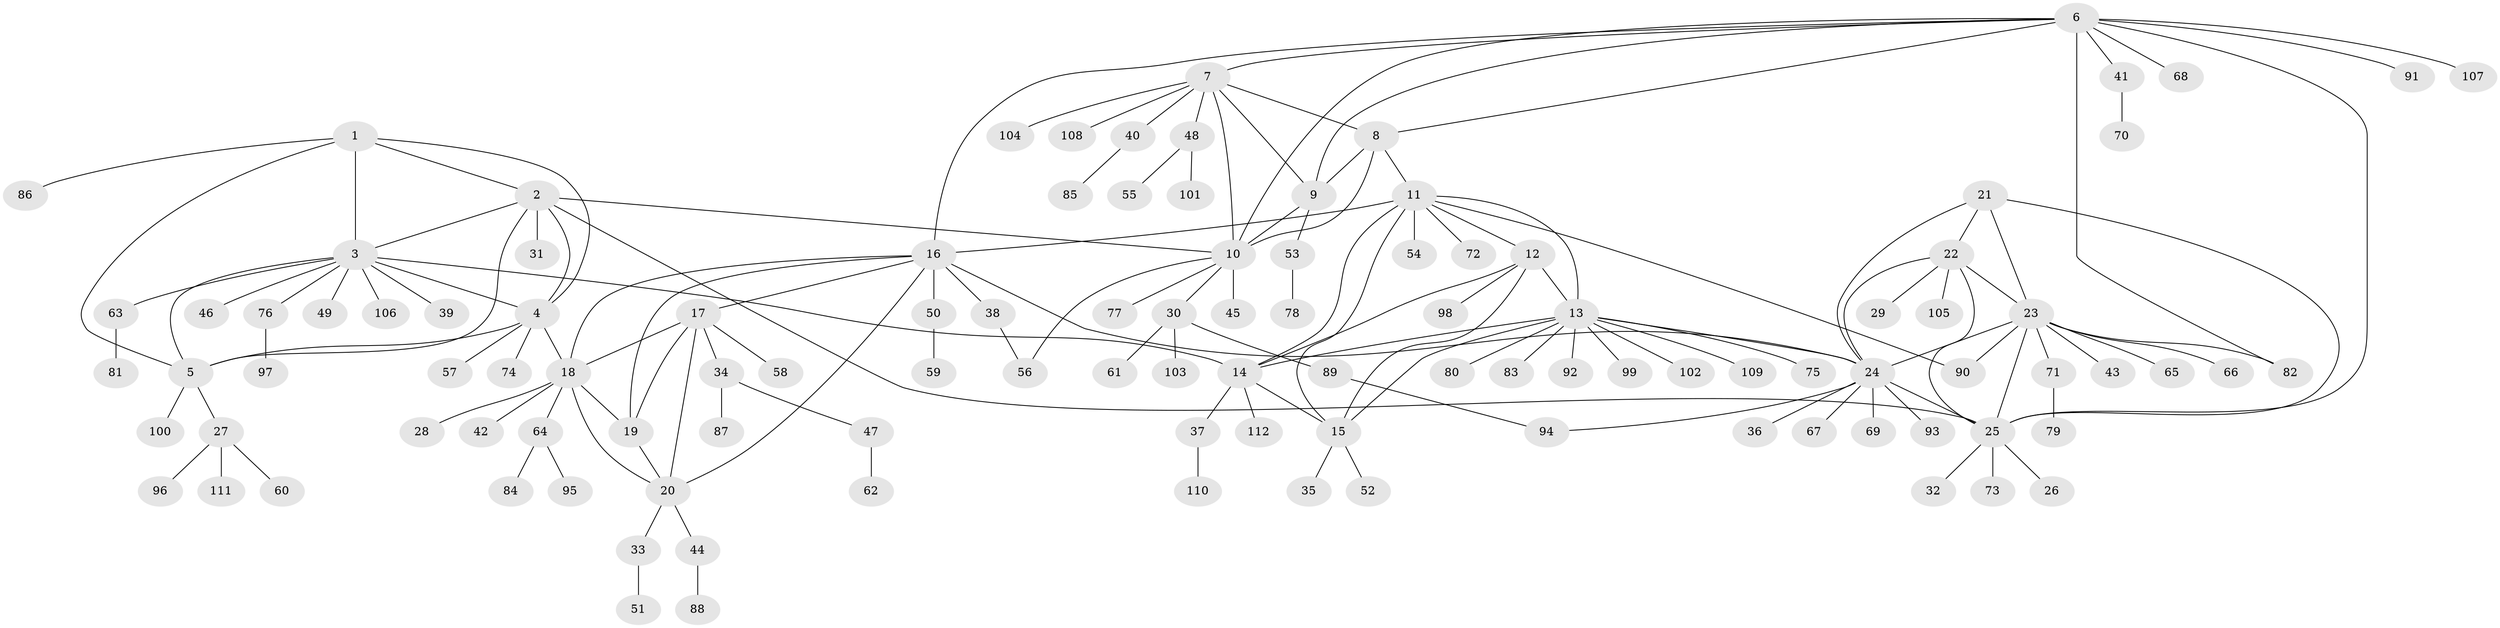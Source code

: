 // coarse degree distribution, {6: 0.030303030303030304, 20: 0.030303030303030304, 4: 0.030303030303030304, 1: 0.8181818181818182, 9: 0.030303030303030304, 2: 0.06060606060606061}
// Generated by graph-tools (version 1.1) at 2025/19/03/04/25 18:19:41]
// undirected, 112 vertices, 151 edges
graph export_dot {
graph [start="1"]
  node [color=gray90,style=filled];
  1;
  2;
  3;
  4;
  5;
  6;
  7;
  8;
  9;
  10;
  11;
  12;
  13;
  14;
  15;
  16;
  17;
  18;
  19;
  20;
  21;
  22;
  23;
  24;
  25;
  26;
  27;
  28;
  29;
  30;
  31;
  32;
  33;
  34;
  35;
  36;
  37;
  38;
  39;
  40;
  41;
  42;
  43;
  44;
  45;
  46;
  47;
  48;
  49;
  50;
  51;
  52;
  53;
  54;
  55;
  56;
  57;
  58;
  59;
  60;
  61;
  62;
  63;
  64;
  65;
  66;
  67;
  68;
  69;
  70;
  71;
  72;
  73;
  74;
  75;
  76;
  77;
  78;
  79;
  80;
  81;
  82;
  83;
  84;
  85;
  86;
  87;
  88;
  89;
  90;
  91;
  92;
  93;
  94;
  95;
  96;
  97;
  98;
  99;
  100;
  101;
  102;
  103;
  104;
  105;
  106;
  107;
  108;
  109;
  110;
  111;
  112;
  1 -- 2;
  1 -- 3;
  1 -- 4;
  1 -- 5;
  1 -- 86;
  2 -- 3;
  2 -- 4;
  2 -- 5;
  2 -- 10;
  2 -- 25;
  2 -- 31;
  3 -- 4;
  3 -- 5;
  3 -- 14;
  3 -- 39;
  3 -- 46;
  3 -- 49;
  3 -- 63;
  3 -- 76;
  3 -- 106;
  4 -- 5;
  4 -- 18;
  4 -- 57;
  4 -- 74;
  5 -- 27;
  5 -- 100;
  6 -- 7;
  6 -- 8;
  6 -- 9;
  6 -- 10;
  6 -- 16;
  6 -- 25;
  6 -- 41;
  6 -- 68;
  6 -- 82;
  6 -- 91;
  6 -- 107;
  7 -- 8;
  7 -- 9;
  7 -- 10;
  7 -- 40;
  7 -- 48;
  7 -- 104;
  7 -- 108;
  8 -- 9;
  8 -- 10;
  8 -- 11;
  9 -- 10;
  9 -- 53;
  10 -- 30;
  10 -- 45;
  10 -- 56;
  10 -- 77;
  11 -- 12;
  11 -- 13;
  11 -- 14;
  11 -- 15;
  11 -- 16;
  11 -- 54;
  11 -- 72;
  11 -- 90;
  12 -- 13;
  12 -- 14;
  12 -- 15;
  12 -- 98;
  13 -- 14;
  13 -- 15;
  13 -- 24;
  13 -- 75;
  13 -- 80;
  13 -- 83;
  13 -- 92;
  13 -- 99;
  13 -- 102;
  13 -- 109;
  14 -- 15;
  14 -- 37;
  14 -- 112;
  15 -- 35;
  15 -- 52;
  16 -- 17;
  16 -- 18;
  16 -- 19;
  16 -- 20;
  16 -- 24;
  16 -- 38;
  16 -- 50;
  17 -- 18;
  17 -- 19;
  17 -- 20;
  17 -- 34;
  17 -- 58;
  18 -- 19;
  18 -- 20;
  18 -- 28;
  18 -- 42;
  18 -- 64;
  19 -- 20;
  20 -- 33;
  20 -- 44;
  21 -- 22;
  21 -- 23;
  21 -- 24;
  21 -- 25;
  22 -- 23;
  22 -- 24;
  22 -- 25;
  22 -- 29;
  22 -- 105;
  23 -- 24;
  23 -- 25;
  23 -- 43;
  23 -- 65;
  23 -- 66;
  23 -- 71;
  23 -- 82;
  23 -- 90;
  24 -- 25;
  24 -- 36;
  24 -- 67;
  24 -- 69;
  24 -- 93;
  24 -- 94;
  25 -- 26;
  25 -- 32;
  25 -- 73;
  27 -- 60;
  27 -- 96;
  27 -- 111;
  30 -- 61;
  30 -- 89;
  30 -- 103;
  33 -- 51;
  34 -- 47;
  34 -- 87;
  37 -- 110;
  38 -- 56;
  40 -- 85;
  41 -- 70;
  44 -- 88;
  47 -- 62;
  48 -- 55;
  48 -- 101;
  50 -- 59;
  53 -- 78;
  63 -- 81;
  64 -- 84;
  64 -- 95;
  71 -- 79;
  76 -- 97;
  89 -- 94;
}
